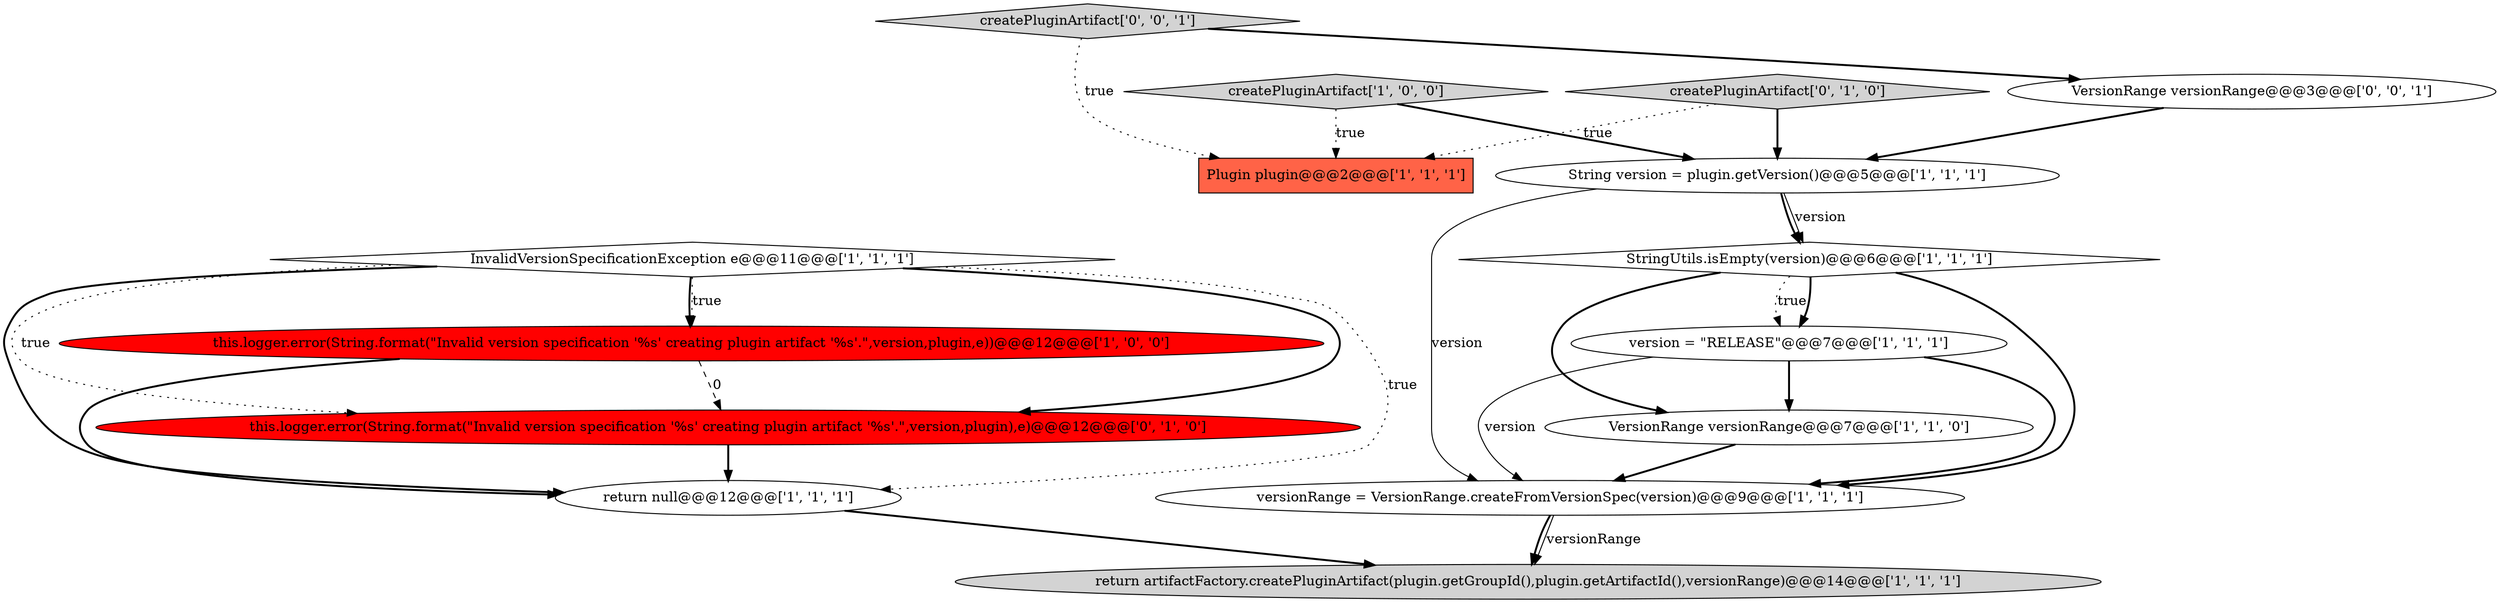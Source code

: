 digraph {
2 [style = filled, label = "StringUtils.isEmpty(version)@@@6@@@['1', '1', '1']", fillcolor = white, shape = diamond image = "AAA0AAABBB1BBB"];
12 [style = filled, label = "createPluginArtifact['0', '1', '0']", fillcolor = lightgray, shape = diamond image = "AAA0AAABBB2BBB"];
6 [style = filled, label = "createPluginArtifact['1', '0', '0']", fillcolor = lightgray, shape = diamond image = "AAA0AAABBB1BBB"];
1 [style = filled, label = "return artifactFactory.createPluginArtifact(plugin.getGroupId(),plugin.getArtifactId(),versionRange)@@@14@@@['1', '1', '1']", fillcolor = lightgray, shape = ellipse image = "AAA0AAABBB1BBB"];
9 [style = filled, label = "Plugin plugin@@@2@@@['1', '1', '1']", fillcolor = tomato, shape = box image = "AAA0AAABBB1BBB"];
3 [style = filled, label = "version = \"RELEASE\"@@@7@@@['1', '1', '1']", fillcolor = white, shape = ellipse image = "AAA0AAABBB1BBB"];
14 [style = filled, label = "createPluginArtifact['0', '0', '1']", fillcolor = lightgray, shape = diamond image = "AAA0AAABBB3BBB"];
7 [style = filled, label = "String version = plugin.getVersion()@@@5@@@['1', '1', '1']", fillcolor = white, shape = ellipse image = "AAA0AAABBB1BBB"];
8 [style = filled, label = "this.logger.error(String.format(\"Invalid version specification '%s' creating plugin artifact '%s'.\",version,plugin,e))@@@12@@@['1', '0', '0']", fillcolor = red, shape = ellipse image = "AAA1AAABBB1BBB"];
11 [style = filled, label = "this.logger.error(String.format(\"Invalid version specification '%s' creating plugin artifact '%s'.\",version,plugin),e)@@@12@@@['0', '1', '0']", fillcolor = red, shape = ellipse image = "AAA1AAABBB2BBB"];
4 [style = filled, label = "InvalidVersionSpecificationException e@@@11@@@['1', '1', '1']", fillcolor = white, shape = diamond image = "AAA0AAABBB1BBB"];
13 [style = filled, label = "VersionRange versionRange@@@3@@@['0', '0', '1']", fillcolor = white, shape = ellipse image = "AAA0AAABBB3BBB"];
5 [style = filled, label = "VersionRange versionRange@@@7@@@['1', '1', '0']", fillcolor = white, shape = ellipse image = "AAA0AAABBB1BBB"];
0 [style = filled, label = "return null@@@12@@@['1', '1', '1']", fillcolor = white, shape = ellipse image = "AAA0AAABBB1BBB"];
10 [style = filled, label = "versionRange = VersionRange.createFromVersionSpec(version)@@@9@@@['1', '1', '1']", fillcolor = white, shape = ellipse image = "AAA0AAABBB1BBB"];
2->3 [style = dotted, label="true"];
5->10 [style = bold, label=""];
2->3 [style = bold, label=""];
4->0 [style = dotted, label="true"];
4->8 [style = dotted, label="true"];
4->11 [style = dotted, label="true"];
2->10 [style = bold, label=""];
7->10 [style = solid, label="version"];
12->7 [style = bold, label=""];
4->0 [style = bold, label=""];
8->0 [style = bold, label=""];
3->10 [style = bold, label=""];
3->10 [style = solid, label="version"];
3->5 [style = bold, label=""];
11->0 [style = bold, label=""];
6->9 [style = dotted, label="true"];
7->2 [style = bold, label=""];
7->2 [style = solid, label="version"];
0->1 [style = bold, label=""];
13->7 [style = bold, label=""];
4->8 [style = bold, label=""];
14->9 [style = dotted, label="true"];
14->13 [style = bold, label=""];
10->1 [style = solid, label="versionRange"];
6->7 [style = bold, label=""];
4->11 [style = bold, label=""];
10->1 [style = bold, label=""];
8->11 [style = dashed, label="0"];
2->5 [style = bold, label=""];
12->9 [style = dotted, label="true"];
}

